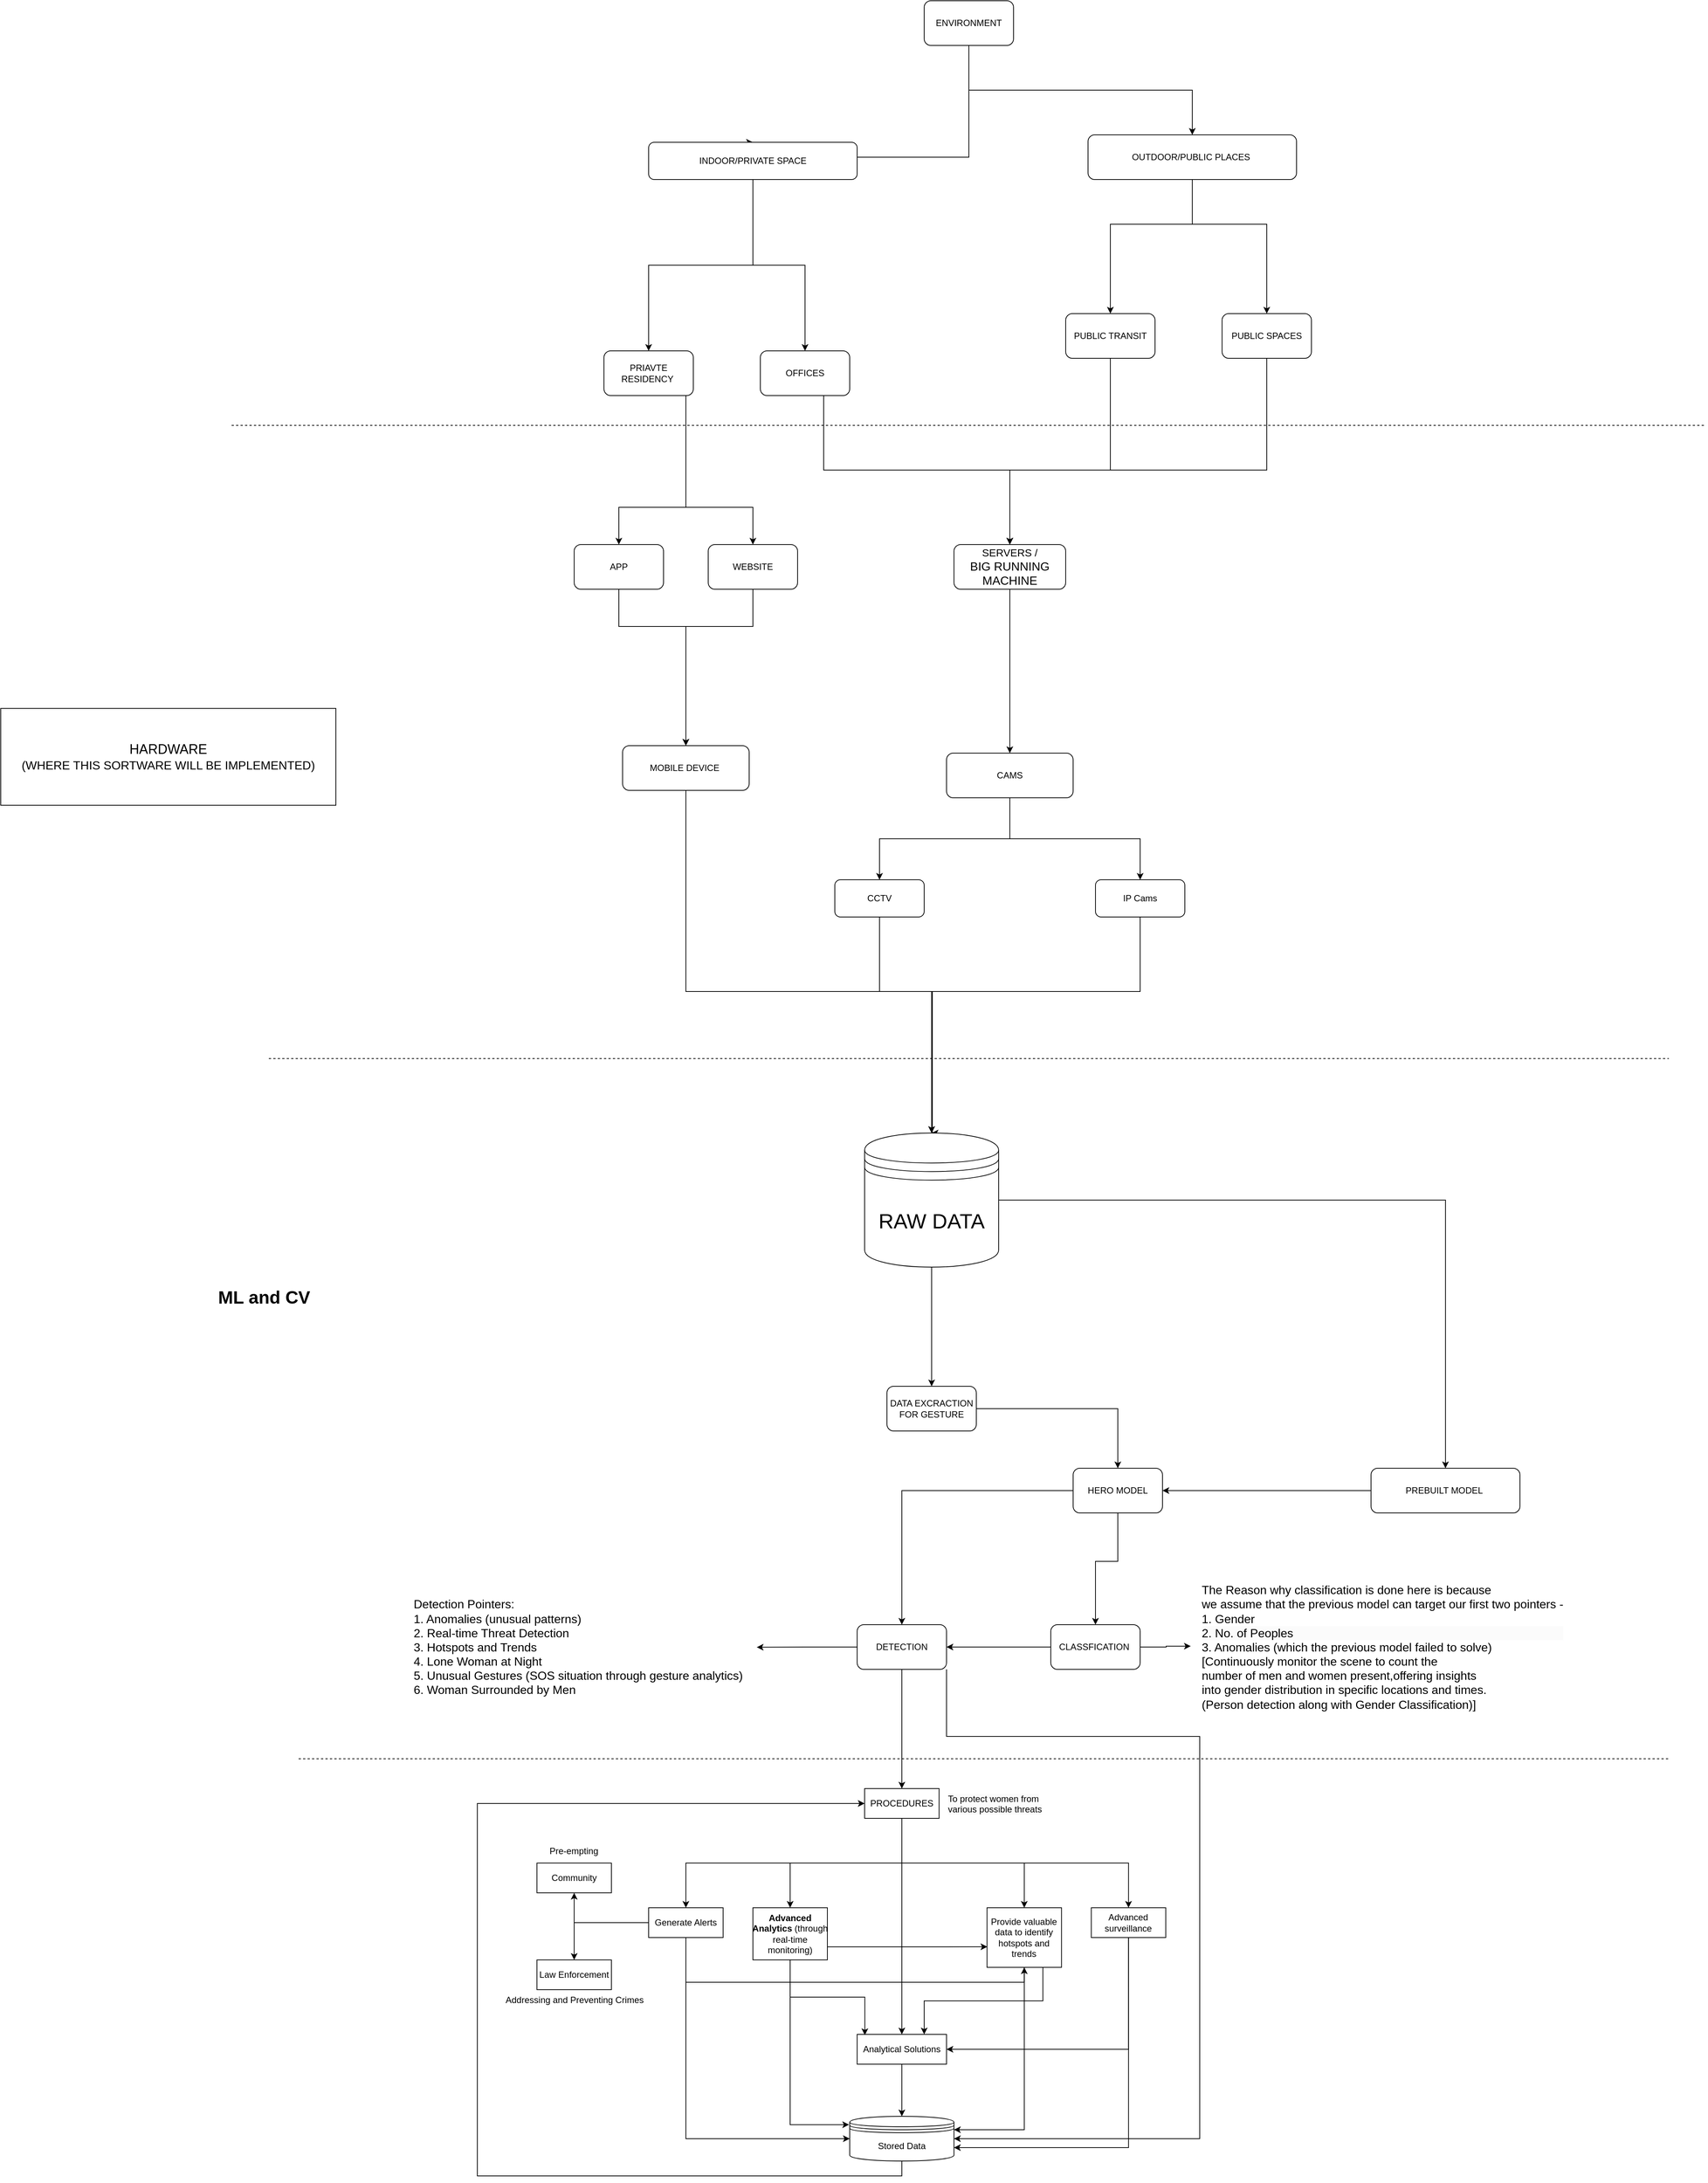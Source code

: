 <mxfile version="24.7.7" pages="2">
  <diagram name="Working" id="oe9PQEnj7CZM9wompqn2">
    <mxGraphModel dx="4727" dy="-335" grid="1" gridSize="10" guides="1" tooltips="1" connect="1" arrows="1" fold="1" page="1" pageScale="1" pageWidth="850" pageHeight="1100" math="0" shadow="0">
      <root>
        <mxCell id="0" />
        <mxCell id="1" parent="0" />
        <mxCell id="Kr9c1GuOgurX0YWUTEC0-3" style="edgeStyle=orthogonalEdgeStyle;rounded=0;orthogonalLoop=1;jettySize=auto;html=1;entryX=0.5;entryY=0;entryDx=0;entryDy=0;" parent="1" source="Kr9c1GuOgurX0YWUTEC0-5" target="Kr9c1GuOgurX0YWUTEC0-6" edge="1">
          <mxGeometry relative="1" as="geometry">
            <mxPoint x="-1790" y="1380" as="targetPoint" />
            <Array as="points">
              <mxPoint x="-1790" y="1350" />
              <mxPoint x="-2140" y="1350" />
            </Array>
          </mxGeometry>
        </mxCell>
        <mxCell id="Kr9c1GuOgurX0YWUTEC0-4" style="edgeStyle=orthogonalEdgeStyle;rounded=0;orthogonalLoop=1;jettySize=auto;html=1;exitX=1;exitY=0.5;exitDx=0;exitDy=0;entryX=0.5;entryY=0;entryDx=0;entryDy=0;" parent="1" source="Kr9c1GuOgurX0YWUTEC0-5" target="Kr9c1GuOgurX0YWUTEC0-8" edge="1">
          <mxGeometry relative="1" as="geometry">
            <Array as="points">
              <mxPoint x="-1790" y="1170" />
              <mxPoint x="-1790" y="1260" />
              <mxPoint x="-1490" y="1260" />
            </Array>
          </mxGeometry>
        </mxCell>
        <mxCell id="Kr9c1GuOgurX0YWUTEC0-5" value="ENVIRONMENT" style="rounded=1;whiteSpace=wrap;html=1;" parent="1" vertex="1">
          <mxGeometry x="-1850" y="1140" width="120" height="60" as="geometry" />
        </mxCell>
        <mxCell id="8AJmyJcuYFiKS0aLFWDZ-4" style="edgeStyle=orthogonalEdgeStyle;rounded=0;orthogonalLoop=1;jettySize=auto;html=1;entryX=0.5;entryY=0;entryDx=0;entryDy=0;" parent="1" source="Kr9c1GuOgurX0YWUTEC0-6" target="8AJmyJcuYFiKS0aLFWDZ-1" edge="1">
          <mxGeometry relative="1" as="geometry" />
        </mxCell>
        <mxCell id="8AJmyJcuYFiKS0aLFWDZ-5" style="edgeStyle=orthogonalEdgeStyle;rounded=0;orthogonalLoop=1;jettySize=auto;html=1;entryX=0.5;entryY=0;entryDx=0;entryDy=0;" parent="1" source="Kr9c1GuOgurX0YWUTEC0-6" target="8AJmyJcuYFiKS0aLFWDZ-2" edge="1">
          <mxGeometry relative="1" as="geometry" />
        </mxCell>
        <mxCell id="Kr9c1GuOgurX0YWUTEC0-6" value="INDOOR/PRIVATE SPACE" style="rounded=1;whiteSpace=wrap;html=1;" parent="1" vertex="1">
          <mxGeometry x="-2220" y="1330" width="280" height="50" as="geometry" />
        </mxCell>
        <mxCell id="Kr9c1GuOgurX0YWUTEC0-7" style="edgeStyle=orthogonalEdgeStyle;rounded=0;orthogonalLoop=1;jettySize=auto;html=1;entryX=0.5;entryY=0;entryDx=0;entryDy=0;exitX=0.5;exitY=1;exitDx=0;exitDy=0;" parent="1" source="Kr9c1GuOgurX0YWUTEC0-8" target="Kr9c1GuOgurX0YWUTEC0-9" edge="1">
          <mxGeometry relative="1" as="geometry">
            <mxPoint x="-1490" y="1440" as="sourcePoint" />
            <Array as="points">
              <mxPoint x="-1490" y="1440" />
              <mxPoint x="-1600" y="1440" />
            </Array>
          </mxGeometry>
        </mxCell>
        <mxCell id="Kr9c1GuOgurX0YWUTEC0-13" style="edgeStyle=orthogonalEdgeStyle;rounded=0;orthogonalLoop=1;jettySize=auto;html=1;entryX=0.5;entryY=0;entryDx=0;entryDy=0;" parent="1" source="Kr9c1GuOgurX0YWUTEC0-8" target="Kr9c1GuOgurX0YWUTEC0-10" edge="1">
          <mxGeometry relative="1" as="geometry">
            <mxPoint x="-1350" y="1490" as="targetPoint" />
            <Array as="points">
              <mxPoint x="-1490" y="1440" />
              <mxPoint x="-1390" y="1440" />
            </Array>
          </mxGeometry>
        </mxCell>
        <mxCell id="Kr9c1GuOgurX0YWUTEC0-8" value="OUTDOOR/PUBLIC PLACES&amp;nbsp;" style="rounded=1;whiteSpace=wrap;html=1;" parent="1" vertex="1">
          <mxGeometry x="-1630" y="1320" width="280" height="60" as="geometry" />
        </mxCell>
        <mxCell id="8jhD6OK0LzmyK6qxWqyf-7" style="edgeStyle=orthogonalEdgeStyle;rounded=0;orthogonalLoop=1;jettySize=auto;html=1;exitX=0.5;exitY=1;exitDx=0;exitDy=0;entryX=0.5;entryY=0;entryDx=0;entryDy=0;" parent="1" source="Kr9c1GuOgurX0YWUTEC0-9" target="Kr9c1GuOgurX0YWUTEC0-23" edge="1">
          <mxGeometry relative="1" as="geometry">
            <Array as="points">
              <mxPoint x="-1600" y="1770" />
              <mxPoint x="-1735" y="1770" />
            </Array>
          </mxGeometry>
        </mxCell>
        <mxCell id="Kr9c1GuOgurX0YWUTEC0-9" value="PUBLIC TRANSIT" style="rounded=1;whiteSpace=wrap;html=1;" parent="1" vertex="1">
          <mxGeometry x="-1660" y="1560" width="120" height="60" as="geometry" />
        </mxCell>
        <mxCell id="8jhD6OK0LzmyK6qxWqyf-9" style="edgeStyle=orthogonalEdgeStyle;rounded=0;orthogonalLoop=1;jettySize=auto;html=1;exitX=0.5;exitY=1;exitDx=0;exitDy=0;entryX=0.5;entryY=0;entryDx=0;entryDy=0;" parent="1" source="Kr9c1GuOgurX0YWUTEC0-10" target="Kr9c1GuOgurX0YWUTEC0-23" edge="1">
          <mxGeometry relative="1" as="geometry">
            <Array as="points">
              <mxPoint x="-1390" y="1770" />
              <mxPoint x="-1735" y="1770" />
            </Array>
          </mxGeometry>
        </mxCell>
        <mxCell id="Kr9c1GuOgurX0YWUTEC0-10" value="PUBLIC SPACES" style="rounded=1;whiteSpace=wrap;html=1;" parent="1" vertex="1">
          <mxGeometry x="-1450" y="1560" width="120" height="60" as="geometry" />
        </mxCell>
        <mxCell id="8jhD6OK0LzmyK6qxWqyf-13" style="edgeStyle=orthogonalEdgeStyle;rounded=0;orthogonalLoop=1;jettySize=auto;html=1;exitX=0.5;exitY=1;exitDx=0;exitDy=0;entryX=0.5;entryY=0;entryDx=0;entryDy=0;" parent="1" source="Kr9c1GuOgurX0YWUTEC0-19" target="Kr9c1GuOgurX0YWUTEC0-31" edge="1">
          <mxGeometry relative="1" as="geometry">
            <Array as="points">
              <mxPoint x="-2260" y="1980" />
              <mxPoint x="-2170" y="1980" />
            </Array>
          </mxGeometry>
        </mxCell>
        <mxCell id="Kr9c1GuOgurX0YWUTEC0-19" value="APP" style="rounded=1;whiteSpace=wrap;html=1;" parent="1" vertex="1">
          <mxGeometry x="-2320" y="1870" width="120" height="60" as="geometry" />
        </mxCell>
        <mxCell id="8jhD6OK0LzmyK6qxWqyf-3" style="edgeStyle=orthogonalEdgeStyle;rounded=0;orthogonalLoop=1;jettySize=auto;html=1;exitX=0.5;exitY=0;exitDx=0;exitDy=0;entryX=0.5;entryY=0;entryDx=0;entryDy=0;" parent="1" target="Kr9c1GuOgurX0YWUTEC0-20" edge="1">
          <mxGeometry relative="1" as="geometry">
            <mxPoint x="-2170" y="1620" as="sourcePoint" />
            <Array as="points">
              <mxPoint x="-2170" y="1820" />
              <mxPoint x="-2080" y="1820" />
            </Array>
          </mxGeometry>
        </mxCell>
        <mxCell id="8jhD6OK0LzmyK6qxWqyf-14" style="edgeStyle=orthogonalEdgeStyle;rounded=0;orthogonalLoop=1;jettySize=auto;html=1;exitX=0.5;exitY=1;exitDx=0;exitDy=0;" parent="1" source="Kr9c1GuOgurX0YWUTEC0-20" edge="1">
          <mxGeometry relative="1" as="geometry">
            <mxPoint x="-2170" y="2140" as="targetPoint" />
            <Array as="points">
              <mxPoint x="-2080" y="1980" />
              <mxPoint x="-2170" y="1980" />
            </Array>
          </mxGeometry>
        </mxCell>
        <mxCell id="Kr9c1GuOgurX0YWUTEC0-20" value="WEBSITE" style="rounded=1;whiteSpace=wrap;html=1;" parent="1" vertex="1">
          <mxGeometry x="-2140" y="1870" width="120" height="60" as="geometry" />
        </mxCell>
        <mxCell id="8jhD6OK0LzmyK6qxWqyf-15" style="edgeStyle=orthogonalEdgeStyle;rounded=0;orthogonalLoop=1;jettySize=auto;html=1;exitX=0.5;exitY=1;exitDx=0;exitDy=0;entryX=0.5;entryY=0;entryDx=0;entryDy=0;" parent="1" source="Kr9c1GuOgurX0YWUTEC0-23" target="Kr9c1GuOgurX0YWUTEC0-32" edge="1">
          <mxGeometry relative="1" as="geometry" />
        </mxCell>
        <mxCell id="Kr9c1GuOgurX0YWUTEC0-23" value="&lt;font style=&quot;font-size: 14px;&quot;&gt;SERVERS /&lt;/font&gt;&lt;div&gt;&lt;font size=&quot;3&quot;&gt;BIG RUNNING MACHINE&lt;/font&gt;&lt;/div&gt;" style="rounded=1;whiteSpace=wrap;html=1;" parent="1" vertex="1">
          <mxGeometry x="-1810" y="1870" width="150" height="60" as="geometry" />
        </mxCell>
        <mxCell id="Kr9c1GuOgurX0YWUTEC0-29" value="&lt;font style=&quot;font-size: 18px;&quot;&gt;HARDWARE&lt;/font&gt;&lt;div&gt;&lt;font size=&quot;3&quot;&gt;(WHERE THIS SORTWARE WILL BE IMPLEMENTED)&lt;/font&gt;&lt;/div&gt;" style="rounded=0;whiteSpace=wrap;html=1;" parent="1" vertex="1">
          <mxGeometry x="-3090" y="2090" width="450" height="130" as="geometry" />
        </mxCell>
        <mxCell id="8jhD6OK0LzmyK6qxWqyf-18" style="edgeStyle=orthogonalEdgeStyle;rounded=0;orthogonalLoop=1;jettySize=auto;html=1;exitX=0.5;exitY=1;exitDx=0;exitDy=0;entryX=0.5;entryY=0;entryDx=0;entryDy=0;" parent="1" source="Kr9c1GuOgurX0YWUTEC0-31" target="IYhzoumVv45daOD4Cr5G-8" edge="1">
          <mxGeometry relative="1" as="geometry">
            <mxPoint x="-1840" y="2610" as="targetPoint" />
            <Array as="points">
              <mxPoint x="-2170" y="2470" />
              <mxPoint x="-1839" y="2470" />
              <mxPoint x="-1839" y="2660" />
            </Array>
          </mxGeometry>
        </mxCell>
        <UserObject label="MOBILE DEVICE&amp;nbsp;" link="data:page/id,EzW_Ae9sdjG2RrbV_Er_" linkTarget="_blank" id="Kr9c1GuOgurX0YWUTEC0-31">
          <mxCell style="rounded=1;whiteSpace=wrap;html=1;" parent="1" vertex="1">
            <mxGeometry x="-2255" y="2140" width="170" height="60" as="geometry" />
          </mxCell>
        </UserObject>
        <mxCell id="8jhD6OK0LzmyK6qxWqyf-11" style="edgeStyle=orthogonalEdgeStyle;rounded=0;orthogonalLoop=1;jettySize=auto;html=1;exitX=0.5;exitY=1;exitDx=0;exitDy=0;entryX=0.5;entryY=0;entryDx=0;entryDy=0;" parent="1" source="Kr9c1GuOgurX0YWUTEC0-32" target="Kr9c1GuOgurX0YWUTEC0-36" edge="1">
          <mxGeometry relative="1" as="geometry" />
        </mxCell>
        <mxCell id="8jhD6OK0LzmyK6qxWqyf-12" style="edgeStyle=orthogonalEdgeStyle;rounded=0;orthogonalLoop=1;jettySize=auto;html=1;exitX=0.5;exitY=1;exitDx=0;exitDy=0;entryX=0.5;entryY=0;entryDx=0;entryDy=0;" parent="1" source="Kr9c1GuOgurX0YWUTEC0-32" target="8jhD6OK0LzmyK6qxWqyf-10" edge="1">
          <mxGeometry relative="1" as="geometry" />
        </mxCell>
        <mxCell id="Kr9c1GuOgurX0YWUTEC0-32" value="CAMS" style="rounded=1;whiteSpace=wrap;html=1;" parent="1" vertex="1">
          <mxGeometry x="-1820" y="2150" width="170" height="60" as="geometry" />
        </mxCell>
        <mxCell id="8jhD6OK0LzmyK6qxWqyf-17" style="edgeStyle=orthogonalEdgeStyle;rounded=0;orthogonalLoop=1;jettySize=auto;html=1;exitX=0.5;exitY=1;exitDx=0;exitDy=0;entryX=0.5;entryY=0;entryDx=0;entryDy=0;" parent="1" source="Kr9c1GuOgurX0YWUTEC0-36" target="IYhzoumVv45daOD4Cr5G-8" edge="1">
          <mxGeometry relative="1" as="geometry">
            <Array as="points">
              <mxPoint x="-1910" y="2470" />
              <mxPoint x="-1840" y="2470" />
            </Array>
          </mxGeometry>
        </mxCell>
        <mxCell id="Kr9c1GuOgurX0YWUTEC0-36" value="CCTV" style="rounded=1;whiteSpace=wrap;html=1;" parent="1" vertex="1">
          <mxGeometry x="-1970" y="2320" width="120" height="50" as="geometry" />
        </mxCell>
        <mxCell id="Kr9c1GuOgurX0YWUTEC0-49" style="edgeStyle=orthogonalEdgeStyle;rounded=0;orthogonalLoop=1;jettySize=auto;html=1;" parent="1" source="Kr9c1GuOgurX0YWUTEC0-42" edge="1">
          <mxGeometry relative="1" as="geometry">
            <mxPoint x="-1620" y="3320" as="targetPoint" />
            <Array as="points">
              <mxPoint x="-1590" y="3235" />
              <mxPoint x="-1620" y="3235" />
            </Array>
          </mxGeometry>
        </mxCell>
        <mxCell id="IYhzoumVv45daOD4Cr5G-6" style="edgeStyle=orthogonalEdgeStyle;rounded=0;orthogonalLoop=1;jettySize=auto;html=1;" parent="1" source="Kr9c1GuOgurX0YWUTEC0-42" target="IYhzoumVv45daOD4Cr5G-4" edge="1">
          <mxGeometry relative="1" as="geometry" />
        </mxCell>
        <mxCell id="Kr9c1GuOgurX0YWUTEC0-42" value="HERO MODEL" style="rounded=1;whiteSpace=wrap;html=1;" parent="1" vertex="1">
          <mxGeometry x="-1650" y="3110" width="120" height="60" as="geometry" />
        </mxCell>
        <mxCell id="Kr9c1GuOgurX0YWUTEC0-48" style="edgeStyle=orthogonalEdgeStyle;rounded=0;orthogonalLoop=1;jettySize=auto;html=1;" parent="1" source="Kr9c1GuOgurX0YWUTEC0-47" target="Kr9c1GuOgurX0YWUTEC0-42" edge="1">
          <mxGeometry relative="1" as="geometry" />
        </mxCell>
        <mxCell id="Kr9c1GuOgurX0YWUTEC0-47" value="PREBUILT MODEL&amp;nbsp;" style="rounded=1;whiteSpace=wrap;html=1;" parent="1" vertex="1">
          <mxGeometry x="-1250" y="3110" width="200" height="60" as="geometry" />
        </mxCell>
        <mxCell id="Kr9c1GuOgurX0YWUTEC0-50" value="CLASSFICATION&amp;nbsp;" style="rounded=1;whiteSpace=wrap;html=1;" parent="1" vertex="1">
          <mxGeometry x="-1680" y="3320" width="120" height="60" as="geometry" />
        </mxCell>
        <mxCell id="Kr9c1GuOgurX0YWUTEC0-51" value="&lt;br&gt;&lt;div&gt;&lt;br&gt;&lt;/div&gt;" style="text;html=1;align=center;verticalAlign=middle;resizable=0;points=[];autosize=1;strokeColor=none;fillColor=none;" parent="1" vertex="1">
          <mxGeometry x="-1445" y="3330" width="20" height="40" as="geometry" />
        </mxCell>
        <mxCell id="Kr9c1GuOgurX0YWUTEC0-53" value="&lt;div style=&quot;text-align: left; font-size: 16px;&quot;&gt;&lt;span style=&quot;background-color: initial;&quot;&gt;The Reason why classification is done here is because&amp;nbsp;&lt;/span&gt;&lt;br&gt;&lt;/div&gt;&lt;div style=&quot;font-size: 16px;&quot;&gt;&lt;div style=&quot;text-align: left;&quot;&gt;&lt;font style=&quot;font-size: 16px;&quot;&gt;we assume that the previous model can target our first two pointers -&lt;/font&gt;&lt;/div&gt;&lt;font style=&quot;forced-color-adjust: none; color: rgb(0, 0, 0); font-family: Helvetica; font-style: normal; font-variant-ligatures: normal; font-variant-caps: normal; font-weight: 400; letter-spacing: normal; orphans: 2; text-indent: 0px; text-transform: none; widows: 2; word-spacing: 0px; -webkit-text-stroke-width: 0px; white-space: nowrap; background-color: rgb(251, 251, 251); text-decoration-thickness: initial; text-decoration-style: initial; text-decoration-color: initial; font-size: 16px;&quot;&gt;&lt;div style=&quot;text-align: left;&quot;&gt;1. Gender&amp;nbsp;&lt;/div&gt;&lt;/font&gt;&lt;div style=&quot;text-align: left; forced-color-adjust: none; color: rgb(0, 0, 0); font-family: Helvetica; font-style: normal; font-variant-ligatures: normal; font-variant-caps: normal; font-weight: 400; letter-spacing: normal; orphans: 2; text-indent: 0px; text-transform: none; widows: 2; word-spacing: 0px; -webkit-text-stroke-width: 0px; white-space: nowrap; background-color: rgb(251, 251, 251); text-decoration-thickness: initial; text-decoration-style: initial; text-decoration-color: initial;&quot;&gt;&lt;font style=&quot;forced-color-adjust: none; font-size: 16px;&quot;&gt;2. No. of Peoples&lt;/font&gt;&lt;/div&gt;&lt;div style=&quot;text-align: left;&quot;&gt;&lt;font style=&quot;font-size: 16px;&quot;&gt;3. Anomalies (which the previous model failed to solve)&lt;/font&gt;&lt;/div&gt;&lt;div style=&quot;text-align: left;&quot;&gt;&lt;font style=&quot;font-size: 16px;&quot;&gt;[Continuously monitor the scene to count the &lt;br&gt;number of men and women present,offering insights&lt;br&gt;into gender distribution in specific locations and times. &lt;br&gt;(Person detection along with Gender Classification)]&lt;/font&gt;&lt;/div&gt;&lt;/div&gt;" style="text;html=1;align=center;verticalAlign=middle;resizable=0;points=[];autosize=1;strokeColor=none;fillColor=none;" parent="1" vertex="1">
          <mxGeometry x="-1490" y="3255" width="510" height="190" as="geometry" />
        </mxCell>
        <mxCell id="Kr9c1GuOgurX0YWUTEC0-55" style="edgeStyle=orthogonalEdgeStyle;rounded=0;orthogonalLoop=1;jettySize=auto;html=1;exitX=1;exitY=0.5;exitDx=0;exitDy=0;entryX=-0.004;entryY=0.494;entryDx=0;entryDy=0;entryPerimeter=0;" parent="1" source="Kr9c1GuOgurX0YWUTEC0-50" target="Kr9c1GuOgurX0YWUTEC0-53" edge="1">
          <mxGeometry relative="1" as="geometry" />
        </mxCell>
        <mxCell id="Kr9c1GuOgurX0YWUTEC0-63" style="edgeStyle=orthogonalEdgeStyle;rounded=0;orthogonalLoop=1;jettySize=auto;html=1;entryX=0.5;entryY=0;entryDx=0;entryDy=0;" parent="1" source="Kr9c1GuOgurX0YWUTEC0-61" target="Kr9c1GuOgurX0YWUTEC0-42" edge="1">
          <mxGeometry relative="1" as="geometry" />
        </mxCell>
        <mxCell id="Kr9c1GuOgurX0YWUTEC0-61" value="DATA EXCRACTION FOR GESTURE" style="rounded=1;whiteSpace=wrap;html=1;" parent="1" vertex="1">
          <mxGeometry x="-1900" y="3000" width="120" height="60" as="geometry" />
        </mxCell>
        <mxCell id="IYhzoumVv45daOD4Cr5G-3" style="edgeStyle=orthogonalEdgeStyle;rounded=0;orthogonalLoop=1;jettySize=auto;html=1;exitX=0.5;exitY=1;exitDx=0;exitDy=0;" parent="1" source="Kr9c1GuOgurX0YWUTEC0-61" target="Kr9c1GuOgurX0YWUTEC0-61" edge="1">
          <mxGeometry relative="1" as="geometry" />
        </mxCell>
        <mxCell id="IYhzoumVv45daOD4Cr5G-5" style="edgeStyle=orthogonalEdgeStyle;rounded=0;orthogonalLoop=1;jettySize=auto;html=1;" parent="1" source="Kr9c1GuOgurX0YWUTEC0-50" target="IYhzoumVv45daOD4Cr5G-4" edge="1">
          <mxGeometry relative="1" as="geometry" />
        </mxCell>
        <mxCell id="IYhzoumVv45daOD4Cr5G-32" style="edgeStyle=orthogonalEdgeStyle;rounded=0;orthogonalLoop=1;jettySize=auto;html=1;entryX=0.5;entryY=0;entryDx=0;entryDy=0;" parent="1" source="IYhzoumVv45daOD4Cr5G-4" target="IYhzoumVv45daOD4Cr5G-26" edge="1">
          <mxGeometry relative="1" as="geometry" />
        </mxCell>
        <mxCell id="psCxJLUCypQaV93nAJZd-42" style="edgeStyle=orthogonalEdgeStyle;rounded=0;orthogonalLoop=1;jettySize=auto;html=1;exitX=1;exitY=1;exitDx=0;exitDy=0;entryX=1;entryY=0.5;entryDx=0;entryDy=0;" edge="1" parent="1" source="IYhzoumVv45daOD4Cr5G-4" target="psCxJLUCypQaV93nAJZd-32">
          <mxGeometry relative="1" as="geometry">
            <Array as="points">
              <mxPoint x="-1820" y="3470" />
              <mxPoint x="-1480" y="3470" />
              <mxPoint x="-1480" y="4010" />
            </Array>
          </mxGeometry>
        </mxCell>
        <mxCell id="IYhzoumVv45daOD4Cr5G-4" value="DETECTION" style="rounded=1;whiteSpace=wrap;html=1;" parent="1" vertex="1">
          <mxGeometry x="-1940" y="3320" width="120" height="60" as="geometry" />
        </mxCell>
        <mxCell id="IYhzoumVv45daOD4Cr5G-7" value="&lt;h1 style=&quot;margin-top: 0px;&quot;&gt;ML and CV&lt;/h1&gt;" style="text;html=1;whiteSpace=wrap;overflow=hidden;rounded=0;" parent="1" vertex="1">
          <mxGeometry x="-2800" y="2860" width="180" height="120" as="geometry" />
        </mxCell>
        <mxCell id="IYhzoumVv45daOD4Cr5G-10" style="edgeStyle=orthogonalEdgeStyle;rounded=0;orthogonalLoop=1;jettySize=auto;html=1;entryX=0.5;entryY=0;entryDx=0;entryDy=0;" parent="1" source="IYhzoumVv45daOD4Cr5G-8" target="Kr9c1GuOgurX0YWUTEC0-47" edge="1">
          <mxGeometry relative="1" as="geometry" />
        </mxCell>
        <mxCell id="IYhzoumVv45daOD4Cr5G-12" style="edgeStyle=orthogonalEdgeStyle;rounded=0;orthogonalLoop=1;jettySize=auto;html=1;entryX=0.5;entryY=0;entryDx=0;entryDy=0;" parent="1" source="IYhzoumVv45daOD4Cr5G-8" target="Kr9c1GuOgurX0YWUTEC0-61" edge="1">
          <mxGeometry relative="1" as="geometry" />
        </mxCell>
        <mxCell id="IYhzoumVv45daOD4Cr5G-8" value="&lt;font style=&quot;font-size: 28px;&quot;&gt;RAW DATA&lt;/font&gt;" style="shape=datastore;whiteSpace=wrap;html=1;" parent="1" vertex="1">
          <mxGeometry x="-1930" y="2660" width="180" height="180" as="geometry" />
        </mxCell>
        <mxCell id="IYhzoumVv45daOD4Cr5G-14" value="" style="endArrow=none;dashed=1;html=1;rounded=0;" parent="1" edge="1">
          <mxGeometry width="50" height="50" relative="1" as="geometry">
            <mxPoint x="-2730" y="2560" as="sourcePoint" />
            <mxPoint x="-850" y="2560" as="targetPoint" />
          </mxGeometry>
        </mxCell>
        <mxCell id="8jhD6OK0LzmyK6qxWqyf-24" style="edgeStyle=orthogonalEdgeStyle;rounded=0;orthogonalLoop=1;jettySize=auto;html=1;exitX=0.5;exitY=1;exitDx=0;exitDy=0;entryX=0.5;entryY=0;entryDx=0;entryDy=0;" parent="1" source="IYhzoumVv45daOD4Cr5G-26" target="IYhzoumVv45daOD4Cr5G-27" edge="1">
          <mxGeometry relative="1" as="geometry" />
        </mxCell>
        <mxCell id="8jhD6OK0LzmyK6qxWqyf-25" style="edgeStyle=orthogonalEdgeStyle;rounded=0;orthogonalLoop=1;jettySize=auto;html=1;exitX=0.5;exitY=1;exitDx=0;exitDy=0;entryX=0.5;entryY=0;entryDx=0;entryDy=0;" parent="1" source="IYhzoumVv45daOD4Cr5G-26" target="IYhzoumVv45daOD4Cr5G-29" edge="1">
          <mxGeometry relative="1" as="geometry" />
        </mxCell>
        <mxCell id="psCxJLUCypQaV93nAJZd-9" style="edgeStyle=orthogonalEdgeStyle;rounded=0;orthogonalLoop=1;jettySize=auto;html=1;exitX=0.5;exitY=1;exitDx=0;exitDy=0;entryX=0.5;entryY=0;entryDx=0;entryDy=0;" edge="1" parent="1" source="IYhzoumVv45daOD4Cr5G-26" target="psCxJLUCypQaV93nAJZd-6">
          <mxGeometry relative="1" as="geometry">
            <Array as="points">
              <mxPoint x="-1880" y="3640" />
              <mxPoint x="-1716" y="3640" />
            </Array>
          </mxGeometry>
        </mxCell>
        <mxCell id="psCxJLUCypQaV93nAJZd-10" style="edgeStyle=orthogonalEdgeStyle;rounded=0;orthogonalLoop=1;jettySize=auto;html=1;exitX=0.5;exitY=1;exitDx=0;exitDy=0;entryX=0.5;entryY=0;entryDx=0;entryDy=0;" edge="1" parent="1" source="IYhzoumVv45daOD4Cr5G-26" target="psCxJLUCypQaV93nAJZd-7">
          <mxGeometry relative="1" as="geometry">
            <Array as="points">
              <mxPoint x="-1880" y="3640" />
              <mxPoint x="-1576" y="3640" />
            </Array>
          </mxGeometry>
        </mxCell>
        <mxCell id="psCxJLUCypQaV93nAJZd-24" style="edgeStyle=orthogonalEdgeStyle;rounded=0;orthogonalLoop=1;jettySize=auto;html=1;exitX=0.5;exitY=1;exitDx=0;exitDy=0;entryX=0.5;entryY=0;entryDx=0;entryDy=0;" edge="1" parent="1" source="IYhzoumVv45daOD4Cr5G-26" target="8jhD6OK0LzmyK6qxWqyf-22">
          <mxGeometry relative="1" as="geometry" />
        </mxCell>
        <mxCell id="IYhzoumVv45daOD4Cr5G-26" value="PROCEDURES" style="whiteSpace=wrap;html=1;" parent="1" vertex="1">
          <mxGeometry x="-1930" y="3540" width="100" height="40" as="geometry" />
        </mxCell>
        <mxCell id="psCxJLUCypQaV93nAJZd-12" style="edgeStyle=orthogonalEdgeStyle;rounded=0;orthogonalLoop=1;jettySize=auto;html=1;exitX=0.5;exitY=1;exitDx=0;exitDy=0;entryX=0.5;entryY=1;entryDx=0;entryDy=0;" edge="1" parent="1" source="IYhzoumVv45daOD4Cr5G-27" target="psCxJLUCypQaV93nAJZd-6">
          <mxGeometry relative="1" as="geometry" />
        </mxCell>
        <mxCell id="psCxJLUCypQaV93nAJZd-17" value="" style="edgeStyle=orthogonalEdgeStyle;rounded=0;orthogonalLoop=1;jettySize=auto;html=1;" edge="1" parent="1" source="IYhzoumVv45daOD4Cr5G-27" target="psCxJLUCypQaV93nAJZd-16">
          <mxGeometry relative="1" as="geometry" />
        </mxCell>
        <mxCell id="psCxJLUCypQaV93nAJZd-19" value="" style="edgeStyle=orthogonalEdgeStyle;rounded=0;orthogonalLoop=1;jettySize=auto;html=1;" edge="1" parent="1" source="IYhzoumVv45daOD4Cr5G-27" target="psCxJLUCypQaV93nAJZd-18">
          <mxGeometry relative="1" as="geometry" />
        </mxCell>
        <mxCell id="psCxJLUCypQaV93nAJZd-33" style="edgeStyle=orthogonalEdgeStyle;rounded=0;orthogonalLoop=1;jettySize=auto;html=1;exitX=0.5;exitY=1;exitDx=0;exitDy=0;entryX=0;entryY=0.5;entryDx=0;entryDy=0;" edge="1" parent="1" source="IYhzoumVv45daOD4Cr5G-27" target="psCxJLUCypQaV93nAJZd-32">
          <mxGeometry relative="1" as="geometry" />
        </mxCell>
        <mxCell id="IYhzoumVv45daOD4Cr5G-27" value="Generate Alerts" style="whiteSpace=wrap;html=1;" parent="1" vertex="1">
          <mxGeometry x="-2220" y="3700" width="100" height="40" as="geometry" />
        </mxCell>
        <mxCell id="IYhzoumVv45daOD4Cr5G-29" value="&lt;b&gt;Advanced Analytics&amp;nbsp;&lt;/b&gt;(through real-time monitoring)" style="whiteSpace=wrap;html=1;" parent="1" vertex="1">
          <mxGeometry x="-2080" y="3700" width="100" height="70" as="geometry" />
        </mxCell>
        <mxCell id="8jhD6OK0LzmyK6qxWqyf-2" value="" style="edgeStyle=orthogonalEdgeStyle;rounded=0;orthogonalLoop=1;jettySize=auto;html=1;entryX=0.5;entryY=0;entryDx=0;entryDy=0;" parent="1" source="8AJmyJcuYFiKS0aLFWDZ-1" target="Kr9c1GuOgurX0YWUTEC0-19" edge="1">
          <mxGeometry relative="1" as="geometry">
            <mxPoint x="-1990" y="2020" as="targetPoint" />
            <Array as="points">
              <mxPoint x="-2170" y="1820" />
              <mxPoint x="-2260" y="1820" />
            </Array>
          </mxGeometry>
        </mxCell>
        <mxCell id="8AJmyJcuYFiKS0aLFWDZ-1" value="PRIAVTE RESIDENCY&amp;nbsp;" style="rounded=1;whiteSpace=wrap;html=1;" parent="1" vertex="1">
          <mxGeometry x="-2280" y="1610" width="120" height="60" as="geometry" />
        </mxCell>
        <mxCell id="8jhD6OK0LzmyK6qxWqyf-4" style="edgeStyle=orthogonalEdgeStyle;rounded=0;orthogonalLoop=1;jettySize=auto;html=1;exitX=0.5;exitY=1;exitDx=0;exitDy=0;entryX=0.5;entryY=0;entryDx=0;entryDy=0;" parent="1" source="8AJmyJcuYFiKS0aLFWDZ-2" target="Kr9c1GuOgurX0YWUTEC0-23" edge="1">
          <mxGeometry relative="1" as="geometry">
            <Array as="points">
              <mxPoint x="-1985" y="1770" />
              <mxPoint x="-1735" y="1770" />
            </Array>
          </mxGeometry>
        </mxCell>
        <mxCell id="8AJmyJcuYFiKS0aLFWDZ-2" value="OFFICES" style="rounded=1;whiteSpace=wrap;html=1;" parent="1" vertex="1">
          <mxGeometry x="-2070" y="1610" width="120" height="60" as="geometry" />
        </mxCell>
        <mxCell id="06BAhlFctzTFG3D3-_AC-19" value="" style="endArrow=none;dashed=1;html=1;rounded=0;" parent="1" edge="1">
          <mxGeometry width="50" height="50" relative="1" as="geometry">
            <mxPoint x="-2780" y="1710" as="sourcePoint" />
            <mxPoint x="-800" y="1710" as="targetPoint" />
          </mxGeometry>
        </mxCell>
        <mxCell id="8jhD6OK0LzmyK6qxWqyf-19" style="edgeStyle=orthogonalEdgeStyle;rounded=0;orthogonalLoop=1;jettySize=auto;html=1;exitX=0.5;exitY=1;exitDx=0;exitDy=0;entryX=0.5;entryY=0;entryDx=0;entryDy=0;" parent="1" source="8jhD6OK0LzmyK6qxWqyf-10" target="IYhzoumVv45daOD4Cr5G-8" edge="1">
          <mxGeometry relative="1" as="geometry">
            <Array as="points">
              <mxPoint x="-1560" y="2470" />
              <mxPoint x="-1840" y="2470" />
            </Array>
          </mxGeometry>
        </mxCell>
        <mxCell id="8jhD6OK0LzmyK6qxWqyf-10" value="IP Cams" style="rounded=1;whiteSpace=wrap;html=1;" parent="1" vertex="1">
          <mxGeometry x="-1620" y="2320" width="120" height="50" as="geometry" />
        </mxCell>
        <mxCell id="8jhD6OK0LzmyK6qxWqyf-21" value="" style="endArrow=none;dashed=1;html=1;rounded=0;" parent="1" edge="1">
          <mxGeometry width="50" height="50" relative="1" as="geometry">
            <mxPoint x="-2690" y="3500" as="sourcePoint" />
            <mxPoint x="-850" y="3500" as="targetPoint" />
          </mxGeometry>
        </mxCell>
        <mxCell id="psCxJLUCypQaV93nAJZd-35" style="edgeStyle=orthogonalEdgeStyle;rounded=0;orthogonalLoop=1;jettySize=auto;html=1;exitX=0.5;exitY=1;exitDx=0;exitDy=0;entryX=0.5;entryY=0;entryDx=0;entryDy=0;" edge="1" parent="1" source="8jhD6OK0LzmyK6qxWqyf-22" target="psCxJLUCypQaV93nAJZd-32">
          <mxGeometry relative="1" as="geometry" />
        </mxCell>
        <mxCell id="8jhD6OK0LzmyK6qxWqyf-22" value="Analytical Solutions" style="whiteSpace=wrap;html=1;" parent="1" vertex="1">
          <mxGeometry x="-1940" y="3870" width="120" height="40" as="geometry" />
        </mxCell>
        <mxCell id="yNzdIJ_sDfWuy56uchWX-1" value="&lt;div style=&quot;text-align: left; font-size: 16px;&quot;&gt;Detection Pointers:&lt;/div&gt;&lt;div style=&quot;text-align: left; font-size: 16px;&quot;&gt;1. Anomalies (unusual patterns)&lt;/div&gt;&lt;div style=&quot;text-align: left; font-size: 16px;&quot;&gt;2. Real-time Threat Detection&lt;/div&gt;&lt;div style=&quot;text-align: left; font-size: 16px;&quot;&gt;3. Hotspots and Trends&lt;/div&gt;&lt;div style=&quot;text-align: left; font-size: 16px;&quot;&gt;4. Lone Woman at Night&lt;/div&gt;&lt;div style=&quot;text-align: left; font-size: 16px;&quot;&gt;5. Unusual Gestures (SOS situation through gesture analytics)&lt;/div&gt;&lt;div style=&quot;text-align: left; font-size: 16px;&quot;&gt;6. Woman Surrounded by Men&lt;/div&gt;" style="text;html=1;align=center;verticalAlign=middle;resizable=0;points=[];autosize=1;strokeColor=none;fillColor=none;" parent="1" vertex="1">
          <mxGeometry x="-2550" y="3275" width="470" height="150" as="geometry" />
        </mxCell>
        <mxCell id="yNzdIJ_sDfWuy56uchWX-3" style="edgeStyle=orthogonalEdgeStyle;rounded=0;orthogonalLoop=1;jettySize=auto;html=1;exitX=0;exitY=0.5;exitDx=0;exitDy=0;entryX=1.011;entryY=0.502;entryDx=0;entryDy=0;entryPerimeter=0;" parent="1" source="IYhzoumVv45daOD4Cr5G-4" target="yNzdIJ_sDfWuy56uchWX-1" edge="1">
          <mxGeometry relative="1" as="geometry" />
        </mxCell>
        <mxCell id="psCxJLUCypQaV93nAJZd-26" style="edgeStyle=orthogonalEdgeStyle;rounded=0;orthogonalLoop=1;jettySize=auto;html=1;exitX=0.75;exitY=1;exitDx=0;exitDy=0;entryX=0.75;entryY=0;entryDx=0;entryDy=0;" edge="1" parent="1" source="psCxJLUCypQaV93nAJZd-6" target="8jhD6OK0LzmyK6qxWqyf-22">
          <mxGeometry relative="1" as="geometry" />
        </mxCell>
        <mxCell id="psCxJLUCypQaV93nAJZd-36" style="edgeStyle=orthogonalEdgeStyle;rounded=0;orthogonalLoop=1;jettySize=auto;html=1;exitX=0.5;exitY=1;exitDx=0;exitDy=0;entryX=1;entryY=0.3;entryDx=0;entryDy=0;" edge="1" parent="1" source="psCxJLUCypQaV93nAJZd-6" target="psCxJLUCypQaV93nAJZd-32">
          <mxGeometry relative="1" as="geometry" />
        </mxCell>
        <mxCell id="psCxJLUCypQaV93nAJZd-6" value="Provide valuable data to identify hotspots and trends" style="whiteSpace=wrap;html=1;" vertex="1" parent="1">
          <mxGeometry x="-1765.61" y="3700" width="100" height="80" as="geometry" />
        </mxCell>
        <mxCell id="psCxJLUCypQaV93nAJZd-29" style="edgeStyle=orthogonalEdgeStyle;rounded=0;orthogonalLoop=1;jettySize=auto;html=1;exitX=0.5;exitY=1;exitDx=0;exitDy=0;entryX=1;entryY=0.5;entryDx=0;entryDy=0;" edge="1" parent="1" source="psCxJLUCypQaV93nAJZd-7" target="8jhD6OK0LzmyK6qxWqyf-22">
          <mxGeometry relative="1" as="geometry" />
        </mxCell>
        <mxCell id="psCxJLUCypQaV93nAJZd-37" style="edgeStyle=orthogonalEdgeStyle;rounded=0;orthogonalLoop=1;jettySize=auto;html=1;exitX=0.5;exitY=1;exitDx=0;exitDy=0;entryX=1;entryY=0.7;entryDx=0;entryDy=0;" edge="1" parent="1" source="psCxJLUCypQaV93nAJZd-7" target="psCxJLUCypQaV93nAJZd-32">
          <mxGeometry relative="1" as="geometry" />
        </mxCell>
        <mxCell id="psCxJLUCypQaV93nAJZd-7" value="Advanced surveillance" style="whiteSpace=wrap;html=1;" vertex="1" parent="1">
          <mxGeometry x="-1625.61" y="3700" width="100" height="40" as="geometry" />
        </mxCell>
        <mxCell id="psCxJLUCypQaV93nAJZd-11" value="&lt;span style=&quot;color: rgb(0, 0, 0); font-family: Helvetica; font-size: 12px; font-style: normal; font-variant-ligatures: normal; font-variant-caps: normal; font-weight: 400; letter-spacing: normal; orphans: 2; text-align: center; text-indent: 0px; text-transform: none; widows: 2; word-spacing: 0px; -webkit-text-stroke-width: 0px; white-space: normal; background-color: rgb(251, 251, 251); text-decoration-thickness: initial; text-decoration-style: initial; text-decoration-color: initial; display: inline !important; float: none;&quot;&gt;To protect women from &lt;br&gt;various possible threats&lt;/span&gt;" style="text;whiteSpace=wrap;html=1;" vertex="1" parent="1">
          <mxGeometry x="-1820" y="3540" width="130" height="40" as="geometry" />
        </mxCell>
        <mxCell id="psCxJLUCypQaV93nAJZd-15" style="edgeStyle=orthogonalEdgeStyle;rounded=0;orthogonalLoop=1;jettySize=auto;html=1;exitX=1;exitY=0.75;exitDx=0;exitDy=0;entryX=0.004;entryY=0.655;entryDx=0;entryDy=0;entryPerimeter=0;" edge="1" parent="1" source="IYhzoumVv45daOD4Cr5G-29" target="psCxJLUCypQaV93nAJZd-6">
          <mxGeometry relative="1" as="geometry" />
        </mxCell>
        <mxCell id="psCxJLUCypQaV93nAJZd-16" value="Community" style="whiteSpace=wrap;html=1;" vertex="1" parent="1">
          <mxGeometry x="-2370" y="3640" width="100" height="40" as="geometry" />
        </mxCell>
        <mxCell id="psCxJLUCypQaV93nAJZd-18" value="Law Enforcement" style="whiteSpace=wrap;html=1;" vertex="1" parent="1">
          <mxGeometry x="-2370" y="3770" width="100" height="40" as="geometry" />
        </mxCell>
        <mxCell id="psCxJLUCypQaV93nAJZd-20" value="Pre-empting" style="text;whiteSpace=wrap;" vertex="1" parent="1">
          <mxGeometry x="-2355" y="3610" width="70" height="30" as="geometry" />
        </mxCell>
        <mxCell id="psCxJLUCypQaV93nAJZd-21" value="Addressing and Preventing Crimes" style="text;whiteSpace=wrap;" vertex="1" parent="1">
          <mxGeometry x="-2413.75" y="3810" width="187.5" height="30" as="geometry" />
        </mxCell>
        <mxCell id="psCxJLUCypQaV93nAJZd-25" style="edgeStyle=orthogonalEdgeStyle;rounded=0;orthogonalLoop=1;jettySize=auto;html=1;exitX=0.5;exitY=1;exitDx=0;exitDy=0;entryX=0.086;entryY=0.025;entryDx=0;entryDy=0;entryPerimeter=0;" edge="1" parent="1" source="IYhzoumVv45daOD4Cr5G-29" target="8jhD6OK0LzmyK6qxWqyf-22">
          <mxGeometry relative="1" as="geometry" />
        </mxCell>
        <mxCell id="psCxJLUCypQaV93nAJZd-43" style="edgeStyle=orthogonalEdgeStyle;rounded=0;orthogonalLoop=1;jettySize=auto;html=1;exitX=0.5;exitY=1;exitDx=0;exitDy=0;entryX=0;entryY=0.5;entryDx=0;entryDy=0;" edge="1" parent="1" source="psCxJLUCypQaV93nAJZd-32" target="IYhzoumVv45daOD4Cr5G-26">
          <mxGeometry relative="1" as="geometry">
            <Array as="points">
              <mxPoint x="-1880" y="4060" />
              <mxPoint x="-2450" y="4060" />
              <mxPoint x="-2450" y="3560" />
            </Array>
          </mxGeometry>
        </mxCell>
        <mxCell id="psCxJLUCypQaV93nAJZd-32" value="Stored Data" style="shape=datastore;whiteSpace=wrap;html=1;" vertex="1" parent="1">
          <mxGeometry x="-1950" y="3980" width="140" height="60" as="geometry" />
        </mxCell>
        <mxCell id="psCxJLUCypQaV93nAJZd-34" style="edgeStyle=orthogonalEdgeStyle;rounded=0;orthogonalLoop=1;jettySize=auto;html=1;exitX=0.5;exitY=1;exitDx=0;exitDy=0;entryX=-0.006;entryY=0.187;entryDx=0;entryDy=0;entryPerimeter=0;" edge="1" parent="1" source="IYhzoumVv45daOD4Cr5G-29" target="psCxJLUCypQaV93nAJZd-32">
          <mxGeometry relative="1" as="geometry" />
        </mxCell>
      </root>
    </mxGraphModel>
  </diagram>
  <diagram id="EzW_Ae9sdjG2RrbV_Er_" name="app.xml">
    <mxGraphModel grid="1" page="1" gridSize="10" guides="1" tooltips="1" connect="1" arrows="1" fold="1" pageScale="1" pageWidth="850" pageHeight="1100" math="0" shadow="0">
      <root>
        <mxCell id="0" />
        <mxCell id="1" parent="0" />
        <mxCell id="GOtOXBylJf3Z70nNNGG0-1" style="edgeStyle=orthogonalEdgeStyle;rounded=0;orthogonalLoop=1;jettySize=auto;html=1;" parent="1" source="GOtOXBylJf3Z70nNNGG0-2" target="GOtOXBylJf3Z70nNNGG0-20" edge="1">
          <mxGeometry relative="1" as="geometry" />
        </mxCell>
        <mxCell id="GOtOXBylJf3Z70nNNGG0-2" value="User Registration/Login" style="rounded=1;whiteSpace=wrap;html=1;fillColor=#d9e8fb;" parent="1" vertex="1">
          <mxGeometry x="890" y="50" width="160" height="60" as="geometry" />
        </mxCell>
        <mxCell id="GOtOXBylJf3Z70nNNGG0-3" value="Data Input from ML Model" style="rounded=1;whiteSpace=wrap;html=1;fillColor=#d9e8fb;" parent="1" vertex="1">
          <mxGeometry x="350" y="160" width="160" height="60" as="geometry" />
        </mxCell>
        <mxCell id="GOtOXBylJf3Z70nNNGG0-4" style="edgeStyle=orthogonalEdgeStyle;rounded=0;orthogonalLoop=1;jettySize=auto;html=1;" parent="1" source="GOtOXBylJf3Z70nNNGG0-5" target="GOtOXBylJf3Z70nNNGG0-20" edge="1">
          <mxGeometry relative="1" as="geometry">
            <mxPoint x="610" y="290" as="targetPoint" />
          </mxGeometry>
        </mxCell>
        <mxCell id="GOtOXBylJf3Z70nNNGG0-5" value="FastAPI Backend" style="rounded=1;whiteSpace=wrap;html=1;fillColor=#d9e8fb;" parent="1" vertex="1">
          <mxGeometry x="350" y="260" width="160" height="60" as="geometry" />
        </mxCell>
        <mxCell id="GOtOXBylJf3Z70nNNGG0-6" value="Cloud Database" style="rounded=1;whiteSpace=wrap;html=1;fillColor=#d9e8fb;" parent="1" vertex="1">
          <mxGeometry x="150" y="360" width="160" height="60" as="geometry" />
        </mxCell>
        <mxCell id="GOtOXBylJf3Z70nNNGG0-7" value="Real-Time Updates" style="rounded=1;whiteSpace=wrap;html=1;fillColor=#d9e8fb;" parent="1" vertex="1">
          <mxGeometry x="550" y="360" width="160" height="60" as="geometry" />
        </mxCell>
        <mxCell id="GOtOXBylJf3Z70nNNGG0-8" value="Alert System" style="rounded=1;whiteSpace=wrap;html=1;fillColor=#d9e8fb;" parent="1" vertex="1">
          <mxGeometry x="350" y="460" width="160" height="60" as="geometry" />
        </mxCell>
        <mxCell id="GOtOXBylJf3Z70nNNGG0-9" value="Communication (SMS/Call)" style="rounded=1;whiteSpace=wrap;html=1;fillColor=#d9e8fb;" parent="1" vertex="1">
          <mxGeometry x="350" y="560" width="160" height="60" as="geometry" />
        </mxCell>
        <mxCell id="GOtOXBylJf3Z70nNNGG0-10" style="edgeStyle=orthogonalEdgeStyle;rounded=0;orthogonalLoop=1;jettySize=auto;html=1;exitX=0.5;exitY=1;exitDx=0;exitDy=0;entryX=0.5;entryY=0;entryDx=0;entryDy=0;strokeColor=#000000;rounded=1;" parent="1" source="GOtOXBylJf3Z70nNNGG0-3" target="GOtOXBylJf3Z70nNNGG0-5" edge="1">
          <mxGeometry relative="1" as="geometry" />
        </mxCell>
        <mxCell id="GOtOXBylJf3Z70nNNGG0-11" style="edgeStyle=orthogonalEdgeStyle;rounded=0;orthogonalLoop=1;jettySize=auto;html=1;exitX=0.5;exitY=1;exitDx=0;exitDy=0;entryX=0.5;entryY=0;entryDx=0;entryDy=0;strokeColor=#000000;rounded=1;" parent="1" source="GOtOXBylJf3Z70nNNGG0-5" target="GOtOXBylJf3Z70nNNGG0-6" edge="1">
          <mxGeometry relative="1" as="geometry" />
        </mxCell>
        <mxCell id="GOtOXBylJf3Z70nNNGG0-12" style="edgeStyle=orthogonalEdgeStyle;rounded=0;orthogonalLoop=1;jettySize=auto;html=1;exitX=0.5;exitY=1;exitDx=0;exitDy=0;entryX=0.5;entryY=0;entryDx=0;entryDy=0;strokeColor=#000000;rounded=1;" parent="1" source="GOtOXBylJf3Z70nNNGG0-5" target="GOtOXBylJf3Z70nNNGG0-7" edge="1">
          <mxGeometry relative="1" as="geometry" />
        </mxCell>
        <mxCell id="GOtOXBylJf3Z70nNNGG0-13" style="edgeStyle=orthogonalEdgeStyle;rounded=0;orthogonalLoop=1;jettySize=auto;html=1;exitX=0.5;exitY=1;exitDx=0;exitDy=0;entryX=0.5;entryY=0;entryDx=0;entryDy=0;strokeColor=#000000;rounded=1;" parent="1" source="GOtOXBylJf3Z70nNNGG0-5" target="GOtOXBylJf3Z70nNNGG0-8" edge="1">
          <mxGeometry relative="1" as="geometry" />
        </mxCell>
        <mxCell id="GOtOXBylJf3Z70nNNGG0-14" style="edgeStyle=orthogonalEdgeStyle;rounded=0;orthogonalLoop=1;jettySize=auto;html=1;exitX=0.5;exitY=1;exitDx=0;exitDy=0;entryX=0.5;entryY=0;entryDx=0;entryDy=0;strokeColor=#000000;rounded=1;" parent="1" source="GOtOXBylJf3Z70nNNGG0-8" target="GOtOXBylJf3Z70nNNGG0-9" edge="1">
          <mxGeometry relative="1" as="geometry" />
        </mxCell>
        <mxCell id="GOtOXBylJf3Z70nNNGG0-15" style="edgeStyle=orthogonalEdgeStyle;rounded=0;orthogonalLoop=1;jettySize=auto;html=1;exitX=0.75;exitY=0.5;exitDx=0;exitDy=0;entryX=0.85;entryY=0.5;entryDx=0;entryDy=0;strokeColor=#000000;rounded=1;" parent="1" source="GOtOXBylJf3Z70nNNGG0-7" target="GOtOXBylJf3Z70nNNGG0-8" edge="1">
          <mxGeometry relative="1" as="geometry" />
        </mxCell>
        <mxCell id="GOtOXBylJf3Z70nNNGG0-16" style="edgeStyle=orthogonalEdgeStyle;rounded=0;orthogonalLoop=1;jettySize=auto;html=1;exitX=0.25;exitY=0.5;exitDx=0;exitDy=0;entryX=0.15;entryY=0.5;entryDx=0;entryDy=0;strokeColor=#000000;rounded=1;" parent="1" source="GOtOXBylJf3Z70nNNGG0-6" target="GOtOXBylJf3Z70nNNGG0-8" edge="1">
          <mxGeometry relative="1" as="geometry" />
        </mxCell>
        <mxCell id="GOtOXBylJf3Z70nNNGG0-17" value="" style="edgeStyle=orthogonalEdgeStyle;rounded=0;orthogonalLoop=1;jettySize=auto;html=1;entryX=1;entryY=0.5;entryDx=0;entryDy=0;" parent="1" source="GOtOXBylJf3Z70nNNGG0-18" target="GOtOXBylJf3Z70nNNGG0-23" edge="1">
          <mxGeometry relative="1" as="geometry">
            <mxPoint x="970" y="800" as="targetPoint" />
            <Array as="points">
              <mxPoint x="970" y="800" />
            </Array>
          </mxGeometry>
        </mxCell>
        <mxCell id="GOtOXBylJf3Z70nNNGG0-18" value="Node + Socket.io" style="rounded=1;whiteSpace=wrap;html=1;fillColor=#d9e8fb;" parent="1" vertex="1">
          <mxGeometry x="890" y="480" width="160" height="60" as="geometry" />
        </mxCell>
        <mxCell id="GOtOXBylJf3Z70nNNGG0-19" style="edgeStyle=orthogonalEdgeStyle;rounded=0;orthogonalLoop=1;jettySize=auto;html=1;" parent="1" source="GOtOXBylJf3Z70nNNGG0-20" target="GOtOXBylJf3Z70nNNGG0-18" edge="1">
          <mxGeometry relative="1" as="geometry" />
        </mxCell>
        <mxCell id="GOtOXBylJf3Z70nNNGG0-20" value="React native Frontend" style="rounded=1;whiteSpace=wrap;html=1;fillColor=#d9e8fb;" parent="1" vertex="1">
          <mxGeometry x="890" y="260" width="160" height="60" as="geometry" />
        </mxCell>
        <mxCell id="GOtOXBylJf3Z70nNNGG0-21" value="User Mobile no.&lt;br&gt;User Location" style="text;html=1;align=center;verticalAlign=middle;whiteSpace=wrap;rounded=0;" parent="1" vertex="1">
          <mxGeometry x="990" y="150" width="130" height="70" as="geometry" />
        </mxCell>
        <mxCell id="GOtOXBylJf3Z70nNNGG0-22" style="edgeStyle=orthogonalEdgeStyle;rounded=0;orthogonalLoop=1;jettySize=auto;html=1;exitX=0.5;exitY=1;exitDx=0;exitDy=0;" parent="1" source="GOtOXBylJf3Z70nNNGG0-9" target="GOtOXBylJf3Z70nNNGG0-23" edge="1">
          <mxGeometry relative="1" as="geometry">
            <mxPoint x="212" y="423" as="sourcePoint" />
            <Array as="points">
              <mxPoint x="430" y="800" />
            </Array>
          </mxGeometry>
        </mxCell>
        <mxCell id="GOtOXBylJf3Z70nNNGG0-23" value="Community" style="rounded=1;whiteSpace=wrap;html=1;fillColor=#dae8fc;strokeColor=#6c8ebf;" parent="1" vertex="1">
          <mxGeometry x="650" y="770" width="120" height="60" as="geometry" />
        </mxCell>
        <mxCell id="GOtOXBylJf3Z70nNNGG0-24" value="Updates&amp;nbsp;&lt;div&gt;Alert Messages&lt;/div&gt;" style="text;html=1;align=center;verticalAlign=middle;whiteSpace=wrap;rounded=0;" parent="1" vertex="1">
          <mxGeometry x="1005" y="410" width="100" height="30" as="geometry" />
        </mxCell>
        <mxCell id="GOtOXBylJf3Z70nNNGG0-25" value="&lt;h1 style=&quot;margin-top: 0px;&quot;&gt;Priority - authority and local police&amp;nbsp;&lt;/h1&gt;" style="text;html=1;whiteSpace=wrap;overflow=hidden;rounded=0;" parent="1" vertex="1">
          <mxGeometry x="100" y="630" width="230" height="80" as="geometry" />
        </mxCell>
        <mxCell id="GOtOXBylJf3Z70nNNGG0-26" style="edgeStyle=orthogonalEdgeStyle;rounded=0;orthogonalLoop=1;jettySize=auto;html=1;exitX=0.5;exitY=1;exitDx=0;exitDy=0;" parent="1" source="GOtOXBylJf3Z70nNNGG0-25" target="GOtOXBylJf3Z70nNNGG0-25" edge="1">
          <mxGeometry relative="1" as="geometry" />
        </mxCell>
        <mxCell id="GOtOXBylJf3Z70nNNGG0-27" value="&lt;ol&gt;&lt;li&gt;&lt;span style=&quot;background-color: initial; font-size: medium;&quot;&gt;Frontend - React Native&lt;/span&gt;&lt;/li&gt;&lt;li&gt;&lt;span style=&quot;background-color: initial; font-size: medium;&quot;&gt;Backend - FastAPI&lt;/span&gt;&lt;/li&gt;&lt;li&gt;&lt;span style=&quot;background-color: initial; font-size: medium;&quot;&gt;Database - Firebase (Community only)&lt;/span&gt;&lt;/li&gt;&lt;li&gt;&lt;span style=&quot;background-color: initial; font-size: medium;&quot;&gt;Web Sockets&lt;/span&gt;&lt;/li&gt;&lt;/ol&gt;&lt;div style=&quot;&quot;&gt;&lt;font size=&quot;3&quot;&gt;&lt;br&gt;&lt;/font&gt;&lt;/div&gt;" style="shape=note;whiteSpace=wrap;html=1;backgroundOutline=1;darkOpacity=0.05;align=left;" parent="1" vertex="1">
          <mxGeometry x="1180" y="280" width="200" height="240" as="geometry" />
        </mxCell>
      </root>
    </mxGraphModel>
  </diagram>
</mxfile>
